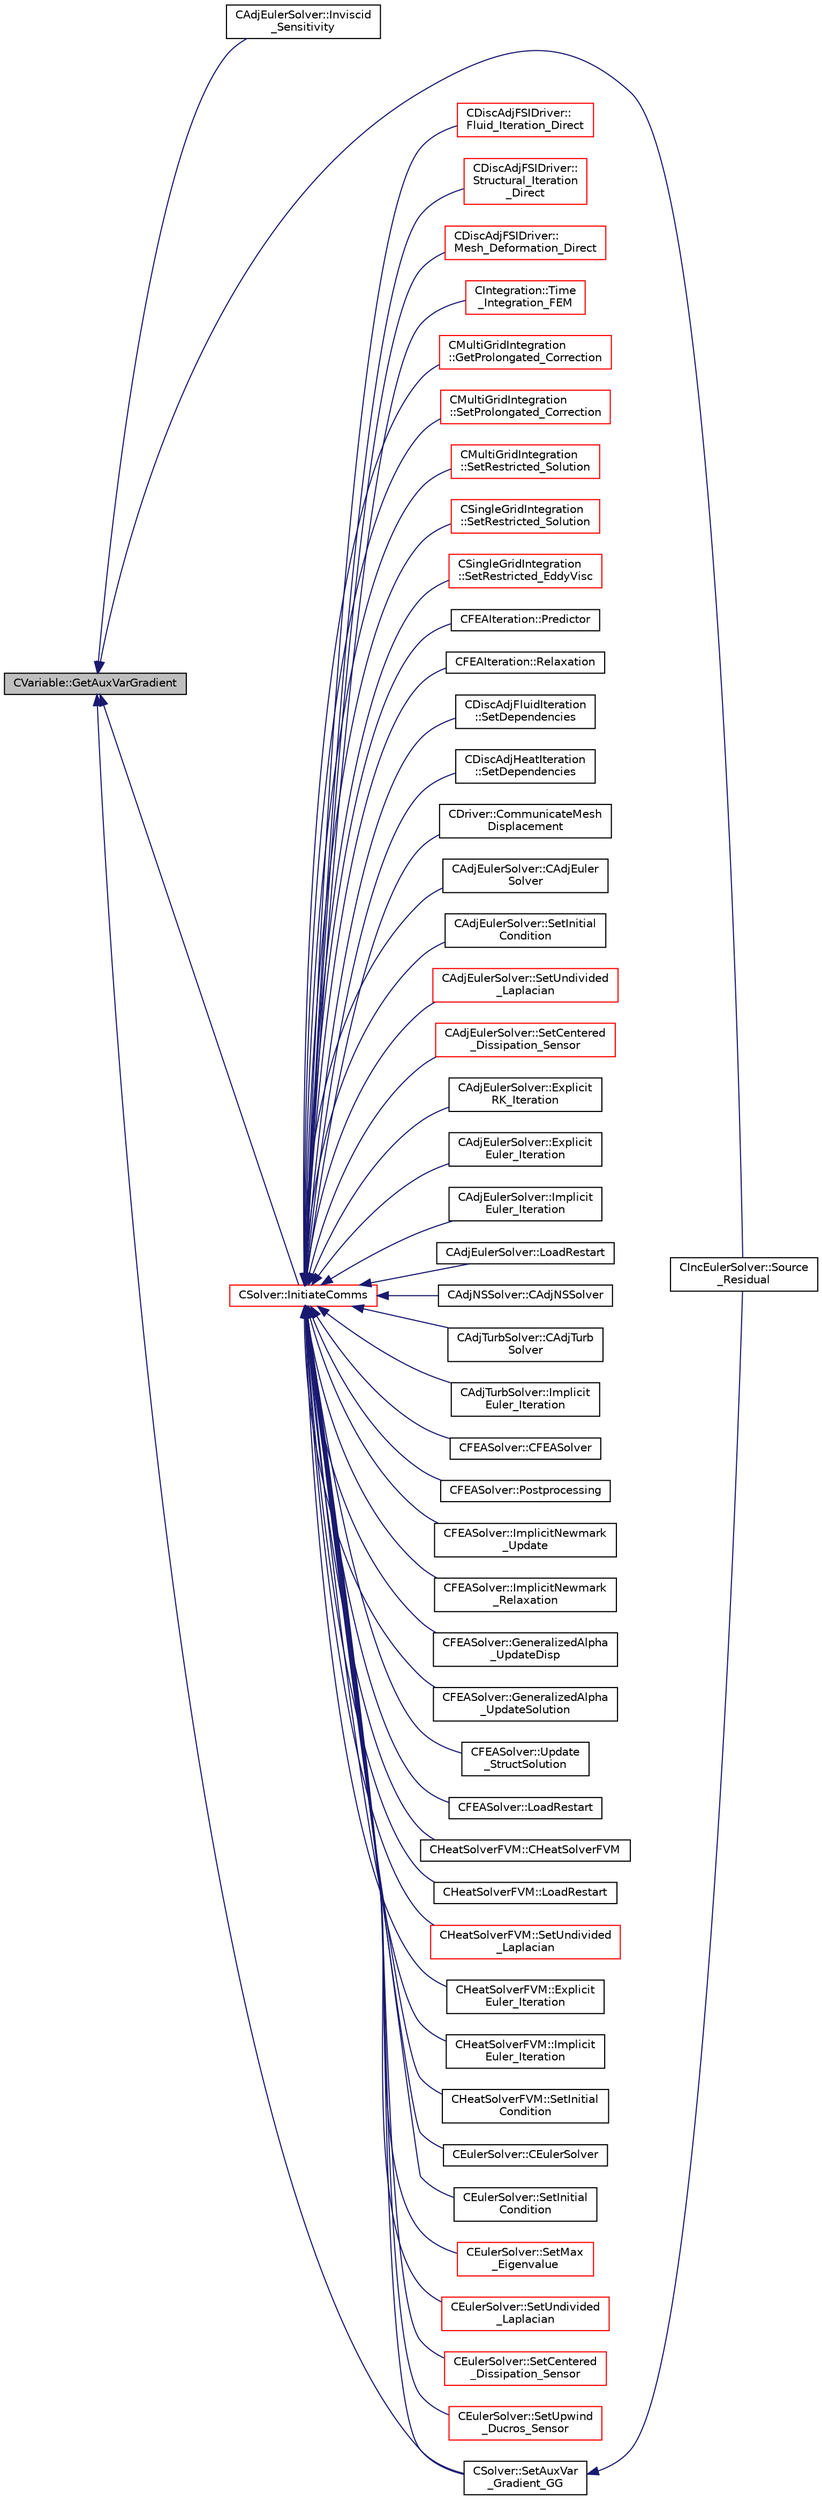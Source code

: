 digraph "CVariable::GetAuxVarGradient"
{
  edge [fontname="Helvetica",fontsize="10",labelfontname="Helvetica",labelfontsize="10"];
  node [fontname="Helvetica",fontsize="10",shape=record];
  rankdir="LR";
  Node460 [label="CVariable::GetAuxVarGradient",height=0.2,width=0.4,color="black", fillcolor="grey75", style="filled", fontcolor="black"];
  Node460 -> Node461 [dir="back",color="midnightblue",fontsize="10",style="solid",fontname="Helvetica"];
  Node461 [label="CAdjEulerSolver::Inviscid\l_Sensitivity",height=0.2,width=0.4,color="black", fillcolor="white", style="filled",URL="$class_c_adj_euler_solver.html#a35fcc75148b249c56e3625ba23196856",tooltip="Compute the inviscid sensitivity of the functional. "];
  Node460 -> Node462 [dir="back",color="midnightblue",fontsize="10",style="solid",fontname="Helvetica"];
  Node462 [label="CIncEulerSolver::Source\l_Residual",height=0.2,width=0.4,color="black", fillcolor="white", style="filled",URL="$class_c_inc_euler_solver.html#aaa52f2305bb8f93d51fd0910c1ddeec9",tooltip="Source term integration. "];
  Node460 -> Node463 [dir="back",color="midnightblue",fontsize="10",style="solid",fontname="Helvetica"];
  Node463 [label="CSolver::InitiateComms",height=0.2,width=0.4,color="red", fillcolor="white", style="filled",URL="$class_c_solver.html#a68ef94bc50683bd1f1d750b4a8cb7351",tooltip="Routine to load a solver quantity into the data structures for MPI point-to-point communication and t..."];
  Node463 -> Node464 [dir="back",color="midnightblue",fontsize="10",style="solid",fontname="Helvetica"];
  Node464 [label="CDiscAdjFSIDriver::\lFluid_Iteration_Direct",height=0.2,width=0.4,color="red", fillcolor="white", style="filled",URL="$class_c_disc_adj_f_s_i_driver.html#aade7f9d8b7f7f1ddccfdc62d3b1fdaa8",tooltip="Run a direct flow iteration. "];
  Node463 -> Node469 [dir="back",color="midnightblue",fontsize="10",style="solid",fontname="Helvetica"];
  Node469 [label="CDiscAdjFSIDriver::\lStructural_Iteration\l_Direct",height=0.2,width=0.4,color="red", fillcolor="white", style="filled",URL="$class_c_disc_adj_f_s_i_driver.html#aef8192d6dd5451f1e496e9847c2c5c65",tooltip="Run a direct structural iteration. "];
  Node463 -> Node470 [dir="back",color="midnightblue",fontsize="10",style="solid",fontname="Helvetica"];
  Node470 [label="CDiscAdjFSIDriver::\lMesh_Deformation_Direct",height=0.2,width=0.4,color="red", fillcolor="white", style="filled",URL="$class_c_disc_adj_f_s_i_driver.html#ad683500d6b3773af342165b1b18f5c59",tooltip="Run a direct mesh deformation. "];
  Node463 -> Node471 [dir="back",color="midnightblue",fontsize="10",style="solid",fontname="Helvetica"];
  Node471 [label="CIntegration::Time\l_Integration_FEM",height=0.2,width=0.4,color="red", fillcolor="white", style="filled",URL="$class_c_integration.html#a4ac7acdec8fdf941a4efc90b3f82a68c",tooltip="Do the time integration (explicit or implicit) of the numerical system on a FEM framework. "];
  Node463 -> Node473 [dir="back",color="midnightblue",fontsize="10",style="solid",fontname="Helvetica"];
  Node473 [label="CMultiGridIntegration\l::GetProlongated_Correction",height=0.2,width=0.4,color="red", fillcolor="white", style="filled",URL="$class_c_multi_grid_integration.html#a29bf9a6e27f43e6b71704d05105a648d",tooltip="Compute the fine grid correction from the coarse solution. "];
  Node463 -> Node476 [dir="back",color="midnightblue",fontsize="10",style="solid",fontname="Helvetica"];
  Node476 [label="CMultiGridIntegration\l::SetProlongated_Correction",height=0.2,width=0.4,color="red", fillcolor="white", style="filled",URL="$class_c_multi_grid_integration.html#a5d0d450972f5c004596b3f0abdae3015",tooltip="Set the value of the corrected fine grid solution. "];
  Node463 -> Node477 [dir="back",color="midnightblue",fontsize="10",style="solid",fontname="Helvetica"];
  Node477 [label="CMultiGridIntegration\l::SetRestricted_Solution",height=0.2,width=0.4,color="red", fillcolor="white", style="filled",URL="$class_c_multi_grid_integration.html#a57c0f097c58c1d36ef8156b91350fd60",tooltip="Restrict solution from fine grid to a coarse grid. "];
  Node463 -> Node478 [dir="back",color="midnightblue",fontsize="10",style="solid",fontname="Helvetica"];
  Node478 [label="CSingleGridIntegration\l::SetRestricted_Solution",height=0.2,width=0.4,color="red", fillcolor="white", style="filled",URL="$class_c_single_grid_integration.html#a035bbc4f261b680a4a651aa0af69437b",tooltip="Restrict solution from fine grid to a coarse grid. "];
  Node463 -> Node480 [dir="back",color="midnightblue",fontsize="10",style="solid",fontname="Helvetica"];
  Node480 [label="CSingleGridIntegration\l::SetRestricted_EddyVisc",height=0.2,width=0.4,color="red", fillcolor="white", style="filled",URL="$class_c_single_grid_integration.html#ae875067fdaf103c36391ea21343e1731",tooltip="Restrict solution from fine grid to a coarse grid. "];
  Node463 -> Node481 [dir="back",color="midnightblue",fontsize="10",style="solid",fontname="Helvetica"];
  Node481 [label="CFEAIteration::Predictor",height=0.2,width=0.4,color="black", fillcolor="white", style="filled",URL="$class_c_f_e_a_iteration.html#a00a378c1b0d9b95b250e208bcf1f420e",tooltip="Predictor. "];
  Node463 -> Node482 [dir="back",color="midnightblue",fontsize="10",style="solid",fontname="Helvetica"];
  Node482 [label="CFEAIteration::Relaxation",height=0.2,width=0.4,color="black", fillcolor="white", style="filled",URL="$class_c_f_e_a_iteration.html#a840bd377c7050c57cb5f81799669b59f",tooltip="Relaxation. "];
  Node463 -> Node483 [dir="back",color="midnightblue",fontsize="10",style="solid",fontname="Helvetica"];
  Node483 [label="CDiscAdjFluidIteration\l::SetDependencies",height=0.2,width=0.4,color="black", fillcolor="white", style="filled",URL="$class_c_disc_adj_fluid_iteration.html#aad302b77466b001d380ca8766ba8d85c",tooltip="Compute necessary variables that depend on the conservative variables or the mesh node positions (e..."];
  Node463 -> Node484 [dir="back",color="midnightblue",fontsize="10",style="solid",fontname="Helvetica"];
  Node484 [label="CDiscAdjHeatIteration\l::SetDependencies",height=0.2,width=0.4,color="black", fillcolor="white", style="filled",URL="$class_c_disc_adj_heat_iteration.html#a8098b35364d0a2a7b1fa31850714e359",tooltip="Compute necessary variables that depend on the conservative variables or the mesh node positions (e..."];
  Node463 -> Node485 [dir="back",color="midnightblue",fontsize="10",style="solid",fontname="Helvetica"];
  Node485 [label="CDriver::CommunicateMesh\lDisplacement",height=0.2,width=0.4,color="black", fillcolor="white", style="filled",URL="$class_c_driver.html#ab7774dbeec50826a830714585aa45740",tooltip="Communicate the boundary mesh displacements in a python call. "];
  Node463 -> Node486 [dir="back",color="midnightblue",fontsize="10",style="solid",fontname="Helvetica"];
  Node486 [label="CAdjEulerSolver::CAdjEuler\lSolver",height=0.2,width=0.4,color="black", fillcolor="white", style="filled",URL="$class_c_adj_euler_solver.html#a0a739888df9436d4707665d152a7af1a"];
  Node463 -> Node487 [dir="back",color="midnightblue",fontsize="10",style="solid",fontname="Helvetica"];
  Node487 [label="CAdjEulerSolver::SetInitial\lCondition",height=0.2,width=0.4,color="black", fillcolor="white", style="filled",URL="$class_c_adj_euler_solver.html#a9b83036ab8c37a1b24350704dcfeaeb3",tooltip="Set the initial condition for the Euler Equations. "];
  Node463 -> Node488 [dir="back",color="midnightblue",fontsize="10",style="solid",fontname="Helvetica"];
  Node488 [label="CAdjEulerSolver::SetUndivided\l_Laplacian",height=0.2,width=0.4,color="red", fillcolor="white", style="filled",URL="$class_c_adj_euler_solver.html#a1872318f659d74b4e12d669095ee57b5",tooltip="Compute the undivided laplacian for the adjoint solution. "];
  Node463 -> Node491 [dir="back",color="midnightblue",fontsize="10",style="solid",fontname="Helvetica"];
  Node491 [label="CAdjEulerSolver::SetCentered\l_Dissipation_Sensor",height=0.2,width=0.4,color="red", fillcolor="white", style="filled",URL="$class_c_adj_euler_solver.html#af1b72ed76900f821d2f51942cb4252db",tooltip="Compute the sensor for higher order dissipation control in rotating problems. "];
  Node463 -> Node492 [dir="back",color="midnightblue",fontsize="10",style="solid",fontname="Helvetica"];
  Node492 [label="CAdjEulerSolver::Explicit\lRK_Iteration",height=0.2,width=0.4,color="black", fillcolor="white", style="filled",URL="$class_c_adj_euler_solver.html#a83de159f4bd062c776f07d087414a9cf",tooltip="Update the solution using a Runge-Kutta strategy. "];
  Node463 -> Node493 [dir="back",color="midnightblue",fontsize="10",style="solid",fontname="Helvetica"];
  Node493 [label="CAdjEulerSolver::Explicit\lEuler_Iteration",height=0.2,width=0.4,color="black", fillcolor="white", style="filled",URL="$class_c_adj_euler_solver.html#a2863f1ed56105b595204ac31b3dab66b",tooltip="Update the solution using a explicit Euler scheme. "];
  Node463 -> Node494 [dir="back",color="midnightblue",fontsize="10",style="solid",fontname="Helvetica"];
  Node494 [label="CAdjEulerSolver::Implicit\lEuler_Iteration",height=0.2,width=0.4,color="black", fillcolor="white", style="filled",URL="$class_c_adj_euler_solver.html#af64f459bce9498b1d19d8a645d0bc2c3",tooltip="Update the solution using an implicit solver. "];
  Node463 -> Node495 [dir="back",color="midnightblue",fontsize="10",style="solid",fontname="Helvetica"];
  Node495 [label="CAdjEulerSolver::LoadRestart",height=0.2,width=0.4,color="black", fillcolor="white", style="filled",URL="$class_c_adj_euler_solver.html#acaf1ae2d6c07b492ab1eeca389881731",tooltip="Load a solution from a restart file. "];
  Node463 -> Node496 [dir="back",color="midnightblue",fontsize="10",style="solid",fontname="Helvetica"];
  Node496 [label="CAdjNSSolver::CAdjNSSolver",height=0.2,width=0.4,color="black", fillcolor="white", style="filled",URL="$class_c_adj_n_s_solver.html#a323f1dc7c0b9fe00d1911eeeea365d46"];
  Node463 -> Node497 [dir="back",color="midnightblue",fontsize="10",style="solid",fontname="Helvetica"];
  Node497 [label="CAdjTurbSolver::CAdjTurb\lSolver",height=0.2,width=0.4,color="black", fillcolor="white", style="filled",URL="$class_c_adj_turb_solver.html#a621bdae0b081f25a67425cc037cd90a2"];
  Node463 -> Node498 [dir="back",color="midnightblue",fontsize="10",style="solid",fontname="Helvetica"];
  Node498 [label="CAdjTurbSolver::Implicit\lEuler_Iteration",height=0.2,width=0.4,color="black", fillcolor="white", style="filled",URL="$class_c_adj_turb_solver.html#a2c2657818c6ecfb7984c70bf079accd3",tooltip="Update the solution using an implicit solver. "];
  Node463 -> Node499 [dir="back",color="midnightblue",fontsize="10",style="solid",fontname="Helvetica"];
  Node499 [label="CFEASolver::CFEASolver",height=0.2,width=0.4,color="black", fillcolor="white", style="filled",URL="$class_c_f_e_a_solver.html#a1d4c7d17d9c7143d3079fc78fae1599d"];
  Node463 -> Node500 [dir="back",color="midnightblue",fontsize="10",style="solid",fontname="Helvetica"];
  Node500 [label="CFEASolver::Postprocessing",height=0.2,width=0.4,color="black", fillcolor="white", style="filled",URL="$class_c_f_e_a_solver.html#a582bf776db03d18a985936fff4c16644",tooltip="Postprocessing. "];
  Node463 -> Node501 [dir="back",color="midnightblue",fontsize="10",style="solid",fontname="Helvetica"];
  Node501 [label="CFEASolver::ImplicitNewmark\l_Update",height=0.2,width=0.4,color="black", fillcolor="white", style="filled",URL="$class_c_f_e_a_solver.html#ae2afb9595361d9ead55f76ae5d89df02",tooltip="Update the solution using an implicit Newmark solver. "];
  Node463 -> Node502 [dir="back",color="midnightblue",fontsize="10",style="solid",fontname="Helvetica"];
  Node502 [label="CFEASolver::ImplicitNewmark\l_Relaxation",height=0.2,width=0.4,color="black", fillcolor="white", style="filled",URL="$class_c_f_e_a_solver.html#afc818eebdc8cd168090a1abd5764425f",tooltip="A virtual member. "];
  Node463 -> Node503 [dir="back",color="midnightblue",fontsize="10",style="solid",fontname="Helvetica"];
  Node503 [label="CFEASolver::GeneralizedAlpha\l_UpdateDisp",height=0.2,width=0.4,color="black", fillcolor="white", style="filled",URL="$class_c_f_e_a_solver.html#afe622d2f1e07a01baeaebc52cb7fcd45",tooltip="Update the solution using an implicit Generalized Alpha solver. "];
  Node463 -> Node504 [dir="back",color="midnightblue",fontsize="10",style="solid",fontname="Helvetica"];
  Node504 [label="CFEASolver::GeneralizedAlpha\l_UpdateSolution",height=0.2,width=0.4,color="black", fillcolor="white", style="filled",URL="$class_c_f_e_a_solver.html#ae2bac89cd2c2b5c052f21b1815ce0348",tooltip="Update the solution using an implicit Generalized Alpha solver. "];
  Node463 -> Node505 [dir="back",color="midnightblue",fontsize="10",style="solid",fontname="Helvetica"];
  Node505 [label="CFEASolver::Update\l_StructSolution",height=0.2,width=0.4,color="black", fillcolor="white", style="filled",URL="$class_c_f_e_a_solver.html#a564968575d62fc76612e8be5804652bd",tooltip="Aitken&#39;s relaxation of the solution. "];
  Node463 -> Node506 [dir="back",color="midnightblue",fontsize="10",style="solid",fontname="Helvetica"];
  Node506 [label="CFEASolver::LoadRestart",height=0.2,width=0.4,color="black", fillcolor="white", style="filled",URL="$class_c_f_e_a_solver.html#a5f70ded742a6204f439628d029ac294a",tooltip="Load a solution from a restart file. "];
  Node463 -> Node507 [dir="back",color="midnightblue",fontsize="10",style="solid",fontname="Helvetica"];
  Node507 [label="CHeatSolverFVM::CHeatSolverFVM",height=0.2,width=0.4,color="black", fillcolor="white", style="filled",URL="$class_c_heat_solver_f_v_m.html#a42af03c3f465c905fbc3ecbee398f5be",tooltip="Constructor of the class. "];
  Node463 -> Node508 [dir="back",color="midnightblue",fontsize="10",style="solid",fontname="Helvetica"];
  Node508 [label="CHeatSolverFVM::LoadRestart",height=0.2,width=0.4,color="black", fillcolor="white", style="filled",URL="$class_c_heat_solver_f_v_m.html#a206fdd2ca3b6c1a050945a07dc38bd80",tooltip="Load a solution from a restart file. "];
  Node463 -> Node509 [dir="back",color="midnightblue",fontsize="10",style="solid",fontname="Helvetica"];
  Node509 [label="CHeatSolverFVM::SetUndivided\l_Laplacian",height=0.2,width=0.4,color="red", fillcolor="white", style="filled",URL="$class_c_heat_solver_f_v_m.html#a62fe1f80d82f024d872943869e2fef83",tooltip="Compute the undivided laplacian for the solution. "];
  Node463 -> Node511 [dir="back",color="midnightblue",fontsize="10",style="solid",fontname="Helvetica"];
  Node511 [label="CHeatSolverFVM::Explicit\lEuler_Iteration",height=0.2,width=0.4,color="black", fillcolor="white", style="filled",URL="$class_c_heat_solver_f_v_m.html#ac72e3e231d74967d368bf1cb7345535a",tooltip="Update the solution using an explicit solver. "];
  Node463 -> Node512 [dir="back",color="midnightblue",fontsize="10",style="solid",fontname="Helvetica"];
  Node512 [label="CHeatSolverFVM::Implicit\lEuler_Iteration",height=0.2,width=0.4,color="black", fillcolor="white", style="filled",URL="$class_c_heat_solver_f_v_m.html#a604f660ae9da06eae59363f83a98843e",tooltip="Update the solution using an implicit solver. "];
  Node463 -> Node513 [dir="back",color="midnightblue",fontsize="10",style="solid",fontname="Helvetica"];
  Node513 [label="CHeatSolverFVM::SetInitial\lCondition",height=0.2,width=0.4,color="black", fillcolor="white", style="filled",URL="$class_c_heat_solver_f_v_m.html#ad7abcac73bd5dbcaea0bb053a24fd571",tooltip="Set the initial condition for the FEM structural problem. "];
  Node463 -> Node514 [dir="back",color="midnightblue",fontsize="10",style="solid",fontname="Helvetica"];
  Node514 [label="CEulerSolver::CEulerSolver",height=0.2,width=0.4,color="black", fillcolor="white", style="filled",URL="$class_c_euler_solver.html#ae1e74218b4e943111b100d7ddcbd4db9"];
  Node463 -> Node515 [dir="back",color="midnightblue",fontsize="10",style="solid",fontname="Helvetica"];
  Node515 [label="CEulerSolver::SetInitial\lCondition",height=0.2,width=0.4,color="black", fillcolor="white", style="filled",URL="$class_c_euler_solver.html#acd432e102632a115b8a1821f58b21340",tooltip="Set the initial condition for the Euler Equations. "];
  Node463 -> Node516 [dir="back",color="midnightblue",fontsize="10",style="solid",fontname="Helvetica"];
  Node516 [label="CEulerSolver::SetMax\l_Eigenvalue",height=0.2,width=0.4,color="red", fillcolor="white", style="filled",URL="$class_c_euler_solver.html#a76f7fdf349ae41c6f0cf4df82b571fb1",tooltip="Compute the max eigenvalue. "];
  Node463 -> Node519 [dir="back",color="midnightblue",fontsize="10",style="solid",fontname="Helvetica"];
  Node519 [label="CEulerSolver::SetUndivided\l_Laplacian",height=0.2,width=0.4,color="red", fillcolor="white", style="filled",URL="$class_c_euler_solver.html#adc7c82a25b8be22b16b5452c1992744f",tooltip="Compute the undivided laplacian for the solution, except the energy equation. "];
  Node463 -> Node520 [dir="back",color="midnightblue",fontsize="10",style="solid",fontname="Helvetica"];
  Node520 [label="CEulerSolver::SetCentered\l_Dissipation_Sensor",height=0.2,width=0.4,color="red", fillcolor="white", style="filled",URL="$class_c_euler_solver.html#a2f4e3619ae65c63cbda1ef2098441ab4",tooltip="Compute a pressure sensor switch. "];
  Node463 -> Node521 [dir="back",color="midnightblue",fontsize="10",style="solid",fontname="Helvetica"];
  Node521 [label="CEulerSolver::SetUpwind\l_Ducros_Sensor",height=0.2,width=0.4,color="red", fillcolor="white", style="filled",URL="$class_c_euler_solver.html#aad67b818e2f5c133118d2a4cca7845f3",tooltip="Compute Ducros Sensor for Roe Dissipation. "];
  Node463 -> Node551 [dir="back",color="midnightblue",fontsize="10",style="solid",fontname="Helvetica"];
  Node551 [label="CSolver::SetAuxVar\l_Gradient_GG",height=0.2,width=0.4,color="black", fillcolor="white", style="filled",URL="$class_c_solver.html#a4831cdf2f3fdb7f6d3d84dca312e75eb",tooltip="Compute the Green-Gauss gradient of the auxiliary variable. "];
  Node551 -> Node462 [dir="back",color="midnightblue",fontsize="10",style="solid",fontname="Helvetica"];
  Node460 -> Node551 [dir="back",color="midnightblue",fontsize="10",style="solid",fontname="Helvetica"];
}
